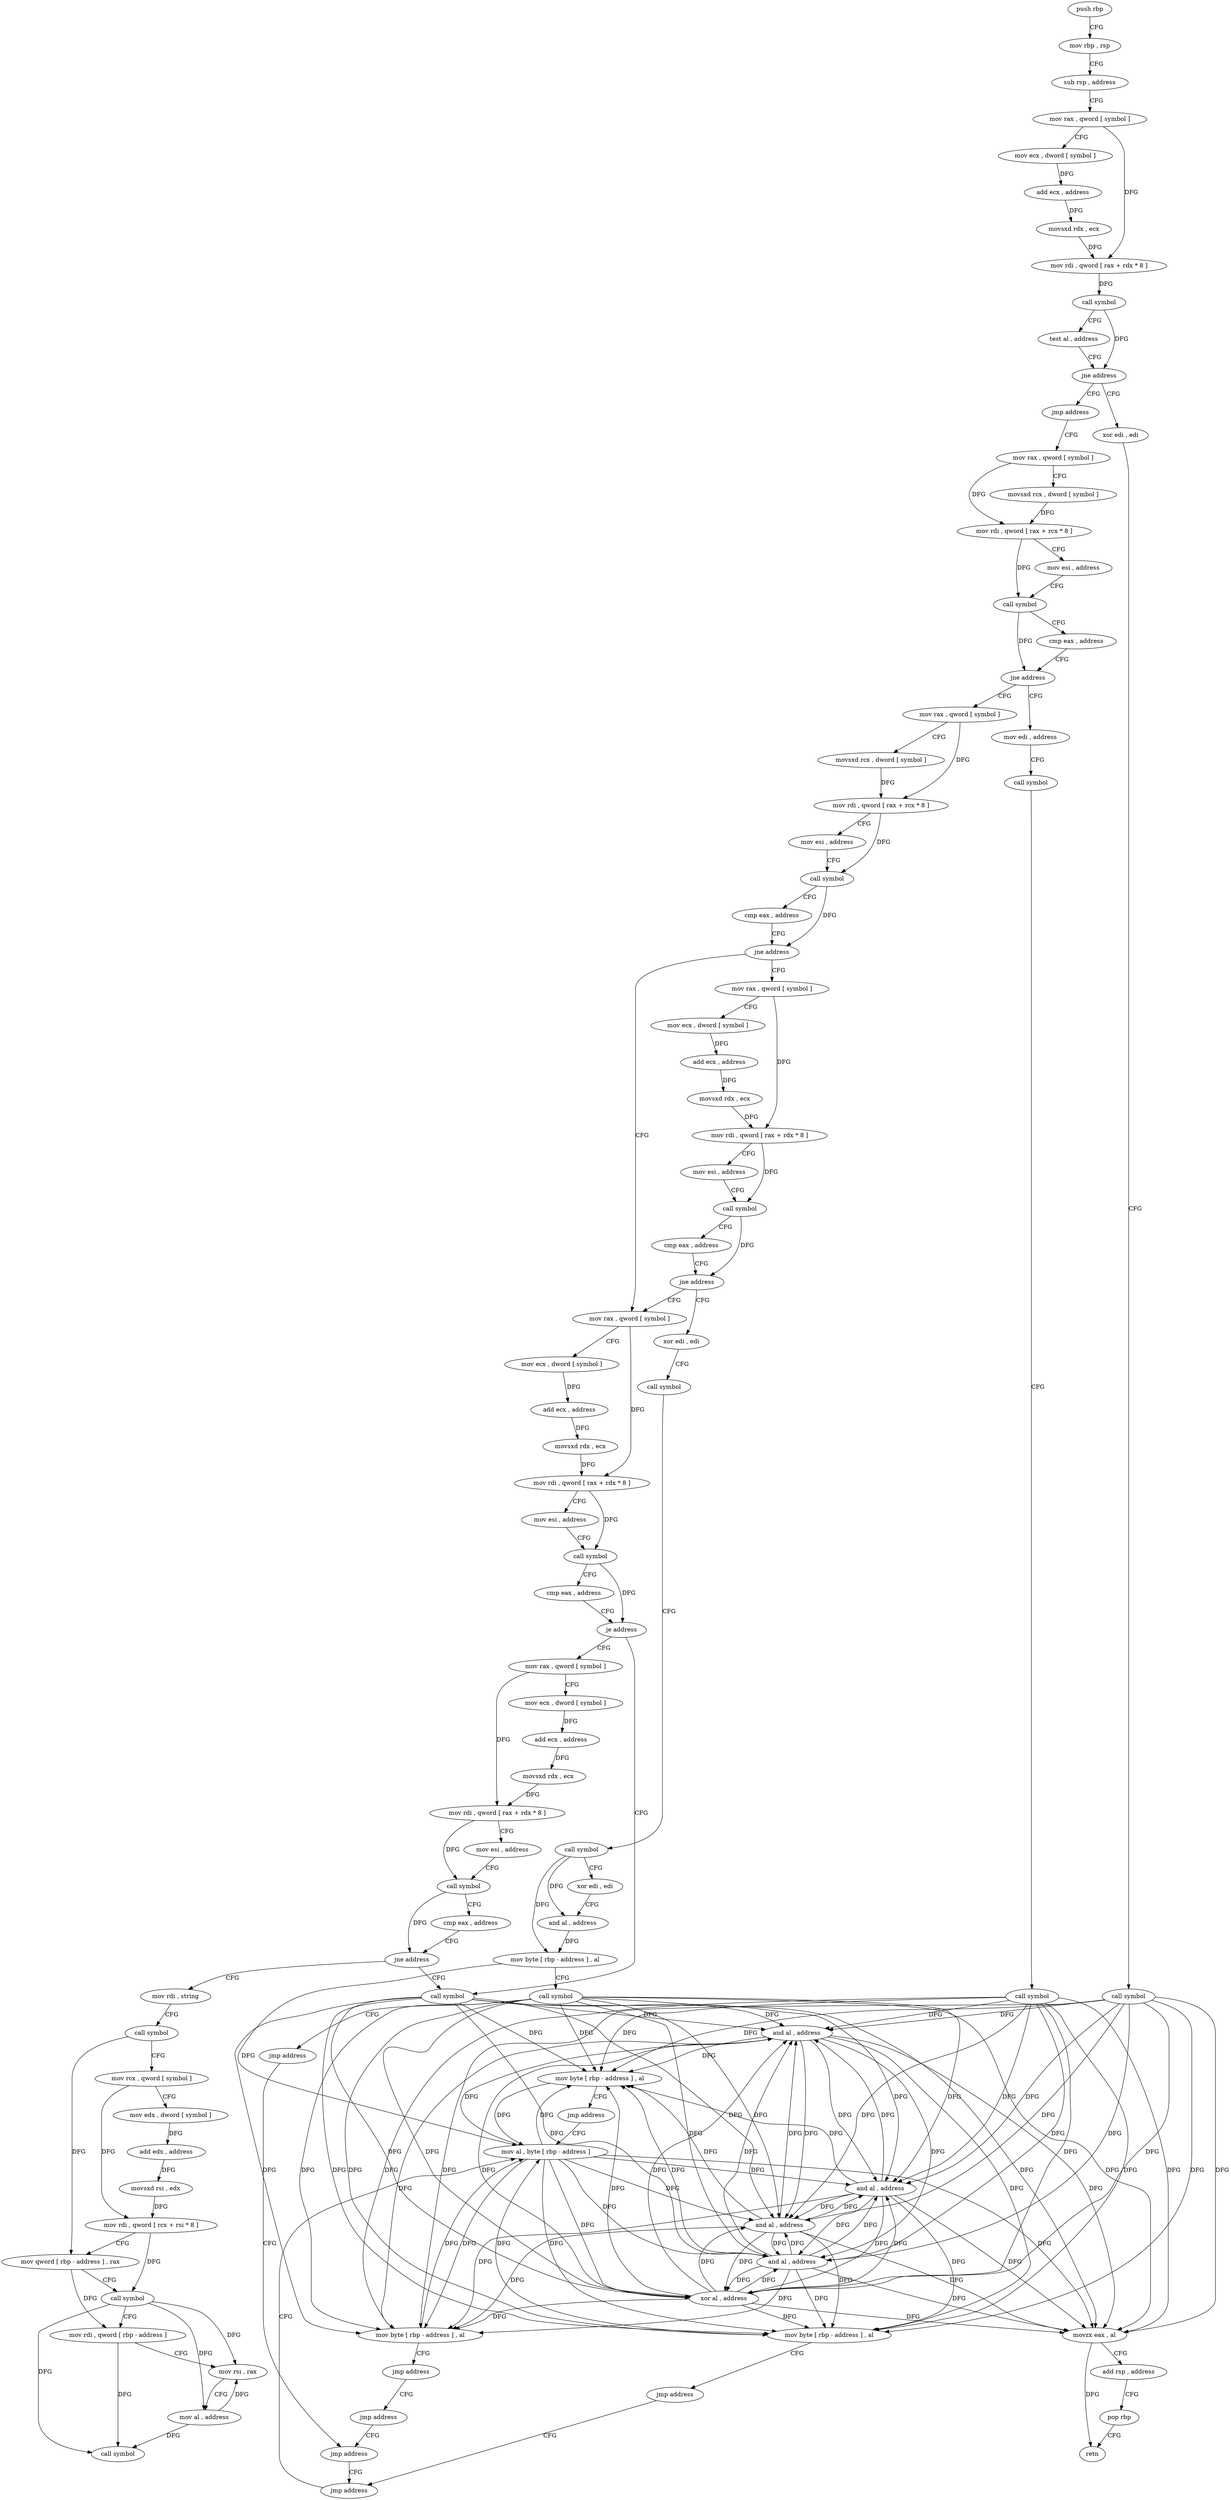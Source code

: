 digraph "func" {
"4202496" [label = "push rbp" ]
"4202497" [label = "mov rbp , rsp" ]
"4202500" [label = "sub rsp , address" ]
"4202504" [label = "mov rax , qword [ symbol ]" ]
"4202512" [label = "mov ecx , dword [ symbol ]" ]
"4202519" [label = "add ecx , address" ]
"4202522" [label = "movsxd rdx , ecx" ]
"4202525" [label = "mov rdi , qword [ rax + rdx * 8 ]" ]
"4202529" [label = "call symbol" ]
"4202534" [label = "test al , address" ]
"4202536" [label = "jne address" ]
"4202547" [label = "xor edi , edi" ]
"4202542" [label = "jmp address" ]
"4202549" [label = "call symbol" ]
"4202554" [label = "and al , address" ]
"4202556" [label = "mov byte [ rbp - address ] , al" ]
"4202559" [label = "jmp address" ]
"4202923" [label = "mov al , byte [ rbp - address ]" ]
"4202564" [label = "mov rax , qword [ symbol ]" ]
"4202926" [label = "and al , address" ]
"4202928" [label = "movzx eax , al" ]
"4202931" [label = "add rsp , address" ]
"4202935" [label = "pop rbp" ]
"4202936" [label = "retn" ]
"4202572" [label = "movsxd rcx , dword [ symbol ]" ]
"4202580" [label = "mov rdi , qword [ rax + rcx * 8 ]" ]
"4202584" [label = "mov esi , address" ]
"4202589" [label = "call symbol" ]
"4202594" [label = "cmp eax , address" ]
"4202597" [label = "jne address" ]
"4202630" [label = "mov rax , qword [ symbol ]" ]
"4202603" [label = "mov edi , address" ]
"4202638" [label = "movsxd rcx , dword [ symbol ]" ]
"4202646" [label = "mov rdi , qword [ rax + rcx * 8 ]" ]
"4202650" [label = "mov esi , address" ]
"4202655" [label = "call symbol" ]
"4202660" [label = "cmp eax , address" ]
"4202663" [label = "jne address" ]
"4202742" [label = "mov rax , qword [ symbol ]" ]
"4202669" [label = "mov rax , qword [ symbol ]" ]
"4202608" [label = "call symbol" ]
"4202613" [label = "call symbol" ]
"4202618" [label = "xor al , address" ]
"4202620" [label = "and al , address" ]
"4202622" [label = "mov byte [ rbp - address ] , al" ]
"4202625" [label = "jmp address" ]
"4202918" [label = "jmp address" ]
"4202750" [label = "mov ecx , dword [ symbol ]" ]
"4202757" [label = "add ecx , address" ]
"4202760" [label = "movsxd rdx , ecx" ]
"4202763" [label = "mov rdi , qword [ rax + rdx * 8 ]" ]
"4202767" [label = "mov esi , address" ]
"4202772" [label = "call symbol" ]
"4202777" [label = "cmp eax , address" ]
"4202780" [label = "je address" ]
"4202830" [label = "call symbol" ]
"4202786" [label = "mov rax , qword [ symbol ]" ]
"4202677" [label = "mov ecx , dword [ symbol ]" ]
"4202684" [label = "add ecx , address" ]
"4202687" [label = "movsxd rdx , ecx" ]
"4202690" [label = "mov rdi , qword [ rax + rdx * 8 ]" ]
"4202694" [label = "mov esi , address" ]
"4202699" [label = "call symbol" ]
"4202704" [label = "cmp eax , address" ]
"4202707" [label = "jne address" ]
"4202713" [label = "xor edi , edi" ]
"4202835" [label = "and al , address" ]
"4202837" [label = "mov byte [ rbp - address ] , al" ]
"4202840" [label = "jmp address" ]
"4202908" [label = "jmp address" ]
"4202794" [label = "mov ecx , dword [ symbol ]" ]
"4202801" [label = "add ecx , address" ]
"4202804" [label = "movsxd rdx , ecx" ]
"4202807" [label = "mov rdi , qword [ rax + rdx * 8 ]" ]
"4202811" [label = "mov esi , address" ]
"4202816" [label = "call symbol" ]
"4202821" [label = "cmp eax , address" ]
"4202824" [label = "jne address" ]
"4202845" [label = "mov rdi , string" ]
"4202715" [label = "call symbol" ]
"4202720" [label = "call symbol" ]
"4202725" [label = "xor edi , edi" ]
"4202727" [label = "and al , address" ]
"4202729" [label = "mov byte [ rbp - address ] , al" ]
"4202732" [label = "call symbol" ]
"4202737" [label = "jmp address" ]
"4202913" [label = "jmp address" ]
"4202855" [label = "call symbol" ]
"4202860" [label = "mov rcx , qword [ symbol ]" ]
"4202868" [label = "mov edx , dword [ symbol ]" ]
"4202875" [label = "add edx , address" ]
"4202878" [label = "movsxd rsi , edx" ]
"4202881" [label = "mov rdi , qword [ rcx + rsi * 8 ]" ]
"4202885" [label = "mov qword [ rbp - address ] , rax" ]
"4202889" [label = "call symbol" ]
"4202894" [label = "mov rdi , qword [ rbp - address ]" ]
"4202898" [label = "mov rsi , rax" ]
"4202901" [label = "mov al , address" ]
"4202903" [label = "call symbol" ]
"4202496" -> "4202497" [ label = "CFG" ]
"4202497" -> "4202500" [ label = "CFG" ]
"4202500" -> "4202504" [ label = "CFG" ]
"4202504" -> "4202512" [ label = "CFG" ]
"4202504" -> "4202525" [ label = "DFG" ]
"4202512" -> "4202519" [ label = "DFG" ]
"4202519" -> "4202522" [ label = "DFG" ]
"4202522" -> "4202525" [ label = "DFG" ]
"4202525" -> "4202529" [ label = "DFG" ]
"4202529" -> "4202534" [ label = "CFG" ]
"4202529" -> "4202536" [ label = "DFG" ]
"4202534" -> "4202536" [ label = "CFG" ]
"4202536" -> "4202547" [ label = "CFG" ]
"4202536" -> "4202542" [ label = "CFG" ]
"4202547" -> "4202549" [ label = "CFG" ]
"4202542" -> "4202564" [ label = "CFG" ]
"4202549" -> "4202554" [ label = "DFG" ]
"4202549" -> "4202556" [ label = "DFG" ]
"4202549" -> "4202926" [ label = "DFG" ]
"4202549" -> "4202928" [ label = "DFG" ]
"4202549" -> "4202618" [ label = "DFG" ]
"4202549" -> "4202620" [ label = "DFG" ]
"4202549" -> "4202622" [ label = "DFG" ]
"4202549" -> "4202835" [ label = "DFG" ]
"4202549" -> "4202837" [ label = "DFG" ]
"4202554" -> "4202556" [ label = "DFG" ]
"4202554" -> "4202926" [ label = "DFG" ]
"4202554" -> "4202928" [ label = "DFG" ]
"4202554" -> "4202618" [ label = "DFG" ]
"4202554" -> "4202620" [ label = "DFG" ]
"4202554" -> "4202622" [ label = "DFG" ]
"4202554" -> "4202835" [ label = "DFG" ]
"4202554" -> "4202837" [ label = "DFG" ]
"4202556" -> "4202559" [ label = "CFG" ]
"4202556" -> "4202923" [ label = "DFG" ]
"4202559" -> "4202923" [ label = "CFG" ]
"4202923" -> "4202926" [ label = "DFG" ]
"4202923" -> "4202554" [ label = "DFG" ]
"4202923" -> "4202556" [ label = "DFG" ]
"4202923" -> "4202928" [ label = "DFG" ]
"4202923" -> "4202618" [ label = "DFG" ]
"4202923" -> "4202620" [ label = "DFG" ]
"4202923" -> "4202622" [ label = "DFG" ]
"4202923" -> "4202835" [ label = "DFG" ]
"4202923" -> "4202837" [ label = "DFG" ]
"4202564" -> "4202572" [ label = "CFG" ]
"4202564" -> "4202580" [ label = "DFG" ]
"4202926" -> "4202928" [ label = "DFG" ]
"4202926" -> "4202554" [ label = "DFG" ]
"4202926" -> "4202556" [ label = "DFG" ]
"4202926" -> "4202618" [ label = "DFG" ]
"4202926" -> "4202620" [ label = "DFG" ]
"4202926" -> "4202622" [ label = "DFG" ]
"4202926" -> "4202835" [ label = "DFG" ]
"4202926" -> "4202837" [ label = "DFG" ]
"4202928" -> "4202931" [ label = "CFG" ]
"4202928" -> "4202936" [ label = "DFG" ]
"4202931" -> "4202935" [ label = "CFG" ]
"4202935" -> "4202936" [ label = "CFG" ]
"4202572" -> "4202580" [ label = "DFG" ]
"4202580" -> "4202584" [ label = "CFG" ]
"4202580" -> "4202589" [ label = "DFG" ]
"4202584" -> "4202589" [ label = "CFG" ]
"4202589" -> "4202594" [ label = "CFG" ]
"4202589" -> "4202597" [ label = "DFG" ]
"4202594" -> "4202597" [ label = "CFG" ]
"4202597" -> "4202630" [ label = "CFG" ]
"4202597" -> "4202603" [ label = "CFG" ]
"4202630" -> "4202638" [ label = "CFG" ]
"4202630" -> "4202646" [ label = "DFG" ]
"4202603" -> "4202608" [ label = "CFG" ]
"4202638" -> "4202646" [ label = "DFG" ]
"4202646" -> "4202650" [ label = "CFG" ]
"4202646" -> "4202655" [ label = "DFG" ]
"4202650" -> "4202655" [ label = "CFG" ]
"4202655" -> "4202660" [ label = "CFG" ]
"4202655" -> "4202663" [ label = "DFG" ]
"4202660" -> "4202663" [ label = "CFG" ]
"4202663" -> "4202742" [ label = "CFG" ]
"4202663" -> "4202669" [ label = "CFG" ]
"4202742" -> "4202750" [ label = "CFG" ]
"4202742" -> "4202763" [ label = "DFG" ]
"4202669" -> "4202677" [ label = "CFG" ]
"4202669" -> "4202690" [ label = "DFG" ]
"4202608" -> "4202613" [ label = "CFG" ]
"4202613" -> "4202618" [ label = "DFG" ]
"4202613" -> "4202554" [ label = "DFG" ]
"4202613" -> "4202556" [ label = "DFG" ]
"4202613" -> "4202926" [ label = "DFG" ]
"4202613" -> "4202928" [ label = "DFG" ]
"4202613" -> "4202620" [ label = "DFG" ]
"4202613" -> "4202622" [ label = "DFG" ]
"4202613" -> "4202835" [ label = "DFG" ]
"4202613" -> "4202837" [ label = "DFG" ]
"4202618" -> "4202620" [ label = "DFG" ]
"4202618" -> "4202554" [ label = "DFG" ]
"4202618" -> "4202556" [ label = "DFG" ]
"4202618" -> "4202926" [ label = "DFG" ]
"4202618" -> "4202928" [ label = "DFG" ]
"4202618" -> "4202622" [ label = "DFG" ]
"4202618" -> "4202835" [ label = "DFG" ]
"4202618" -> "4202837" [ label = "DFG" ]
"4202620" -> "4202622" [ label = "DFG" ]
"4202620" -> "4202554" [ label = "DFG" ]
"4202620" -> "4202556" [ label = "DFG" ]
"4202620" -> "4202926" [ label = "DFG" ]
"4202620" -> "4202928" [ label = "DFG" ]
"4202620" -> "4202618" [ label = "DFG" ]
"4202620" -> "4202835" [ label = "DFG" ]
"4202620" -> "4202837" [ label = "DFG" ]
"4202622" -> "4202625" [ label = "CFG" ]
"4202622" -> "4202923" [ label = "DFG" ]
"4202625" -> "4202918" [ label = "CFG" ]
"4202918" -> "4202923" [ label = "CFG" ]
"4202750" -> "4202757" [ label = "DFG" ]
"4202757" -> "4202760" [ label = "DFG" ]
"4202760" -> "4202763" [ label = "DFG" ]
"4202763" -> "4202767" [ label = "CFG" ]
"4202763" -> "4202772" [ label = "DFG" ]
"4202767" -> "4202772" [ label = "CFG" ]
"4202772" -> "4202777" [ label = "CFG" ]
"4202772" -> "4202780" [ label = "DFG" ]
"4202777" -> "4202780" [ label = "CFG" ]
"4202780" -> "4202830" [ label = "CFG" ]
"4202780" -> "4202786" [ label = "CFG" ]
"4202830" -> "4202835" [ label = "DFG" ]
"4202830" -> "4202554" [ label = "DFG" ]
"4202830" -> "4202556" [ label = "DFG" ]
"4202830" -> "4202926" [ label = "DFG" ]
"4202830" -> "4202928" [ label = "DFG" ]
"4202830" -> "4202618" [ label = "DFG" ]
"4202830" -> "4202620" [ label = "DFG" ]
"4202830" -> "4202622" [ label = "DFG" ]
"4202830" -> "4202837" [ label = "DFG" ]
"4202786" -> "4202794" [ label = "CFG" ]
"4202786" -> "4202807" [ label = "DFG" ]
"4202677" -> "4202684" [ label = "DFG" ]
"4202684" -> "4202687" [ label = "DFG" ]
"4202687" -> "4202690" [ label = "DFG" ]
"4202690" -> "4202694" [ label = "CFG" ]
"4202690" -> "4202699" [ label = "DFG" ]
"4202694" -> "4202699" [ label = "CFG" ]
"4202699" -> "4202704" [ label = "CFG" ]
"4202699" -> "4202707" [ label = "DFG" ]
"4202704" -> "4202707" [ label = "CFG" ]
"4202707" -> "4202742" [ label = "CFG" ]
"4202707" -> "4202713" [ label = "CFG" ]
"4202713" -> "4202715" [ label = "CFG" ]
"4202835" -> "4202837" [ label = "DFG" ]
"4202835" -> "4202554" [ label = "DFG" ]
"4202835" -> "4202556" [ label = "DFG" ]
"4202835" -> "4202926" [ label = "DFG" ]
"4202835" -> "4202928" [ label = "DFG" ]
"4202835" -> "4202618" [ label = "DFG" ]
"4202835" -> "4202620" [ label = "DFG" ]
"4202835" -> "4202622" [ label = "DFG" ]
"4202837" -> "4202840" [ label = "CFG" ]
"4202837" -> "4202923" [ label = "DFG" ]
"4202840" -> "4202908" [ label = "CFG" ]
"4202908" -> "4202913" [ label = "CFG" ]
"4202794" -> "4202801" [ label = "DFG" ]
"4202801" -> "4202804" [ label = "DFG" ]
"4202804" -> "4202807" [ label = "DFG" ]
"4202807" -> "4202811" [ label = "CFG" ]
"4202807" -> "4202816" [ label = "DFG" ]
"4202811" -> "4202816" [ label = "CFG" ]
"4202816" -> "4202821" [ label = "CFG" ]
"4202816" -> "4202824" [ label = "DFG" ]
"4202821" -> "4202824" [ label = "CFG" ]
"4202824" -> "4202845" [ label = "CFG" ]
"4202824" -> "4202830" [ label = "CFG" ]
"4202845" -> "4202855" [ label = "CFG" ]
"4202715" -> "4202720" [ label = "CFG" ]
"4202720" -> "4202725" [ label = "CFG" ]
"4202720" -> "4202727" [ label = "DFG" ]
"4202720" -> "4202729" [ label = "DFG" ]
"4202725" -> "4202727" [ label = "CFG" ]
"4202727" -> "4202729" [ label = "DFG" ]
"4202729" -> "4202732" [ label = "CFG" ]
"4202729" -> "4202923" [ label = "DFG" ]
"4202732" -> "4202737" [ label = "CFG" ]
"4202732" -> "4202554" [ label = "DFG" ]
"4202732" -> "4202556" [ label = "DFG" ]
"4202732" -> "4202926" [ label = "DFG" ]
"4202732" -> "4202928" [ label = "DFG" ]
"4202732" -> "4202618" [ label = "DFG" ]
"4202732" -> "4202620" [ label = "DFG" ]
"4202732" -> "4202622" [ label = "DFG" ]
"4202732" -> "4202835" [ label = "DFG" ]
"4202732" -> "4202837" [ label = "DFG" ]
"4202737" -> "4202913" [ label = "CFG" ]
"4202913" -> "4202918" [ label = "CFG" ]
"4202855" -> "4202860" [ label = "CFG" ]
"4202855" -> "4202885" [ label = "DFG" ]
"4202860" -> "4202868" [ label = "CFG" ]
"4202860" -> "4202881" [ label = "DFG" ]
"4202868" -> "4202875" [ label = "DFG" ]
"4202875" -> "4202878" [ label = "DFG" ]
"4202878" -> "4202881" [ label = "DFG" ]
"4202881" -> "4202885" [ label = "CFG" ]
"4202881" -> "4202889" [ label = "DFG" ]
"4202885" -> "4202889" [ label = "CFG" ]
"4202885" -> "4202894" [ label = "DFG" ]
"4202889" -> "4202894" [ label = "CFG" ]
"4202889" -> "4202898" [ label = "DFG" ]
"4202889" -> "4202901" [ label = "DFG" ]
"4202889" -> "4202903" [ label = "DFG" ]
"4202894" -> "4202898" [ label = "CFG" ]
"4202894" -> "4202903" [ label = "DFG" ]
"4202898" -> "4202901" [ label = "CFG" ]
"4202901" -> "4202903" [ label = "DFG" ]
"4202901" -> "4202898" [ label = "DFG" ]
}
